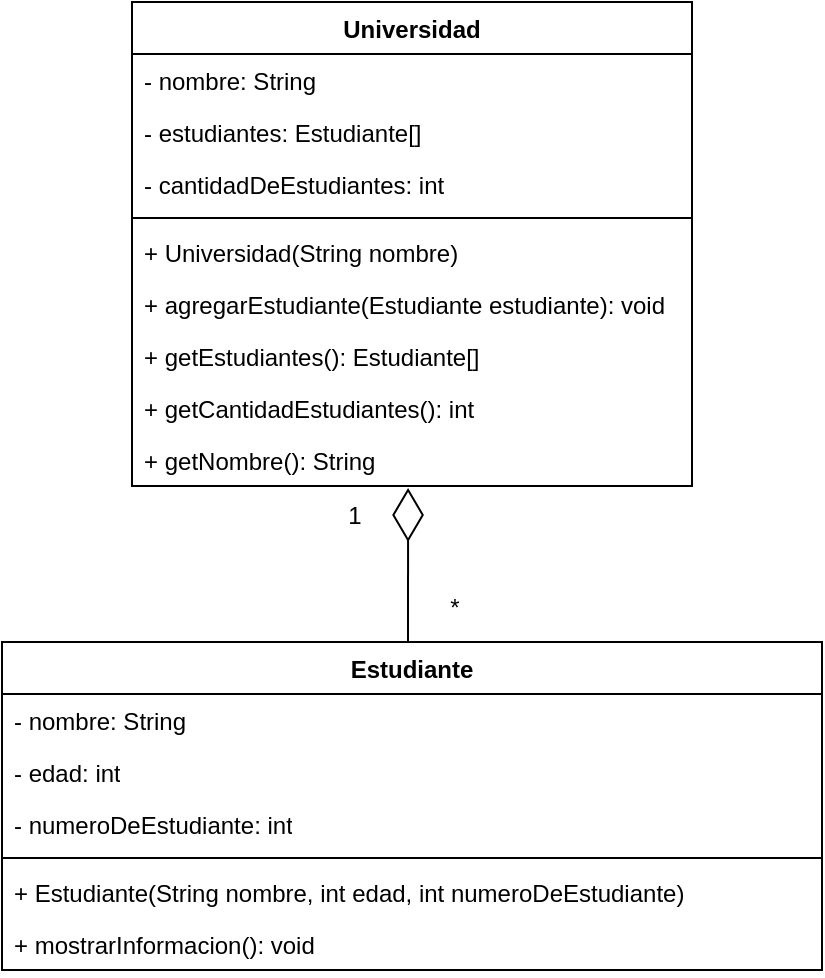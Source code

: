 <mxfile version="21.3.7" type="device">
  <diagram name="Página-1" id="JZkxLVE-2ZuboixR1AyB">
    <mxGraphModel dx="1114" dy="462" grid="1" gridSize="10" guides="1" tooltips="1" connect="1" arrows="1" fold="1" page="1" pageScale="1" pageWidth="827" pageHeight="1169" math="0" shadow="0">
      <root>
        <mxCell id="0" />
        <mxCell id="1" parent="0" />
        <mxCell id="SKappxPomTD8owNMugFS-1" value="Universidad" style="swimlane;fontStyle=1;align=center;verticalAlign=top;childLayout=stackLayout;horizontal=1;startSize=26;horizontalStack=0;resizeParent=1;resizeParentMax=0;resizeLast=0;collapsible=1;marginBottom=0;whiteSpace=wrap;html=1;" vertex="1" parent="1">
          <mxGeometry x="274" y="50" width="280" height="242" as="geometry" />
        </mxCell>
        <mxCell id="SKappxPomTD8owNMugFS-2" value="- nombre: String" style="text;strokeColor=none;fillColor=none;align=left;verticalAlign=top;spacingLeft=4;spacingRight=4;overflow=hidden;rotatable=0;points=[[0,0.5],[1,0.5]];portConstraint=eastwest;whiteSpace=wrap;html=1;" vertex="1" parent="SKappxPomTD8owNMugFS-1">
          <mxGeometry y="26" width="280" height="26" as="geometry" />
        </mxCell>
        <mxCell id="SKappxPomTD8owNMugFS-9" value="- estudiantes: Estudiante[]" style="text;strokeColor=none;fillColor=none;align=left;verticalAlign=top;spacingLeft=4;spacingRight=4;overflow=hidden;rotatable=0;points=[[0,0.5],[1,0.5]];portConstraint=eastwest;whiteSpace=wrap;html=1;" vertex="1" parent="SKappxPomTD8owNMugFS-1">
          <mxGeometry y="52" width="280" height="26" as="geometry" />
        </mxCell>
        <mxCell id="SKappxPomTD8owNMugFS-10" value="- cantidadDeEstudiantes: int" style="text;strokeColor=none;fillColor=none;align=left;verticalAlign=top;spacingLeft=4;spacingRight=4;overflow=hidden;rotatable=0;points=[[0,0.5],[1,0.5]];portConstraint=eastwest;whiteSpace=wrap;html=1;" vertex="1" parent="SKappxPomTD8owNMugFS-1">
          <mxGeometry y="78" width="280" height="26" as="geometry" />
        </mxCell>
        <mxCell id="SKappxPomTD8owNMugFS-3" value="" style="line;strokeWidth=1;fillColor=none;align=left;verticalAlign=middle;spacingTop=-1;spacingLeft=3;spacingRight=3;rotatable=0;labelPosition=right;points=[];portConstraint=eastwest;strokeColor=inherit;" vertex="1" parent="SKappxPomTD8owNMugFS-1">
          <mxGeometry y="104" width="280" height="8" as="geometry" />
        </mxCell>
        <mxCell id="SKappxPomTD8owNMugFS-4" value="+ Universidad(String nombre)" style="text;strokeColor=none;fillColor=none;align=left;verticalAlign=top;spacingLeft=4;spacingRight=4;overflow=hidden;rotatable=0;points=[[0,0.5],[1,0.5]];portConstraint=eastwest;whiteSpace=wrap;html=1;" vertex="1" parent="SKappxPomTD8owNMugFS-1">
          <mxGeometry y="112" width="280" height="26" as="geometry" />
        </mxCell>
        <mxCell id="SKappxPomTD8owNMugFS-11" value="+ agregarEstudiante(Estudiante estudiante): void" style="text;strokeColor=none;fillColor=none;align=left;verticalAlign=top;spacingLeft=4;spacingRight=4;overflow=hidden;rotatable=0;points=[[0,0.5],[1,0.5]];portConstraint=eastwest;whiteSpace=wrap;html=1;" vertex="1" parent="SKappxPomTD8owNMugFS-1">
          <mxGeometry y="138" width="280" height="26" as="geometry" />
        </mxCell>
        <mxCell id="SKappxPomTD8owNMugFS-13" value="+ getEstudiantes(): Estudiante[]" style="text;strokeColor=none;fillColor=none;align=left;verticalAlign=top;spacingLeft=4;spacingRight=4;overflow=hidden;rotatable=0;points=[[0,0.5],[1,0.5]];portConstraint=eastwest;whiteSpace=wrap;html=1;" vertex="1" parent="SKappxPomTD8owNMugFS-1">
          <mxGeometry y="164" width="280" height="26" as="geometry" />
        </mxCell>
        <mxCell id="SKappxPomTD8owNMugFS-14" value="+ getCantidadEstudiantes(): int" style="text;strokeColor=none;fillColor=none;align=left;verticalAlign=top;spacingLeft=4;spacingRight=4;overflow=hidden;rotatable=0;points=[[0,0.5],[1,0.5]];portConstraint=eastwest;whiteSpace=wrap;html=1;" vertex="1" parent="SKappxPomTD8owNMugFS-1">
          <mxGeometry y="190" width="280" height="26" as="geometry" />
        </mxCell>
        <mxCell id="SKappxPomTD8owNMugFS-20" value="+ getNombre(): String" style="text;strokeColor=none;fillColor=none;align=left;verticalAlign=top;spacingLeft=4;spacingRight=4;overflow=hidden;rotatable=0;points=[[0,0.5],[1,0.5]];portConstraint=eastwest;whiteSpace=wrap;html=1;" vertex="1" parent="SKappxPomTD8owNMugFS-1">
          <mxGeometry y="216" width="280" height="26" as="geometry" />
        </mxCell>
        <mxCell id="SKappxPomTD8owNMugFS-5" value="Estudiante" style="swimlane;fontStyle=1;align=center;verticalAlign=top;childLayout=stackLayout;horizontal=1;startSize=26;horizontalStack=0;resizeParent=1;resizeParentMax=0;resizeLast=0;collapsible=1;marginBottom=0;whiteSpace=wrap;html=1;" vertex="1" parent="1">
          <mxGeometry x="209" y="370" width="410" height="164" as="geometry" />
        </mxCell>
        <mxCell id="SKappxPomTD8owNMugFS-6" value="- nombre: String" style="text;strokeColor=none;fillColor=none;align=left;verticalAlign=top;spacingLeft=4;spacingRight=4;overflow=hidden;rotatable=0;points=[[0,0.5],[1,0.5]];portConstraint=eastwest;whiteSpace=wrap;html=1;" vertex="1" parent="SKappxPomTD8owNMugFS-5">
          <mxGeometry y="26" width="410" height="26" as="geometry" />
        </mxCell>
        <mxCell id="SKappxPomTD8owNMugFS-15" value="- edad: int" style="text;strokeColor=none;fillColor=none;align=left;verticalAlign=top;spacingLeft=4;spacingRight=4;overflow=hidden;rotatable=0;points=[[0,0.5],[1,0.5]];portConstraint=eastwest;whiteSpace=wrap;html=1;" vertex="1" parent="SKappxPomTD8owNMugFS-5">
          <mxGeometry y="52" width="410" height="26" as="geometry" />
        </mxCell>
        <mxCell id="SKappxPomTD8owNMugFS-16" value="- numeroDeEstudiante: int" style="text;strokeColor=none;fillColor=none;align=left;verticalAlign=top;spacingLeft=4;spacingRight=4;overflow=hidden;rotatable=0;points=[[0,0.5],[1,0.5]];portConstraint=eastwest;whiteSpace=wrap;html=1;" vertex="1" parent="SKappxPomTD8owNMugFS-5">
          <mxGeometry y="78" width="410" height="26" as="geometry" />
        </mxCell>
        <mxCell id="SKappxPomTD8owNMugFS-7" value="" style="line;strokeWidth=1;fillColor=none;align=left;verticalAlign=middle;spacingTop=-1;spacingLeft=3;spacingRight=3;rotatable=0;labelPosition=right;points=[];portConstraint=eastwest;strokeColor=inherit;" vertex="1" parent="SKappxPomTD8owNMugFS-5">
          <mxGeometry y="104" width="410" height="8" as="geometry" />
        </mxCell>
        <mxCell id="SKappxPomTD8owNMugFS-8" value="+ Estudiante(String nombre, int edad, int numeroDeEstudiante)" style="text;strokeColor=none;fillColor=none;align=left;verticalAlign=top;spacingLeft=4;spacingRight=4;overflow=hidden;rotatable=0;points=[[0,0.5],[1,0.5]];portConstraint=eastwest;whiteSpace=wrap;html=1;" vertex="1" parent="SKappxPomTD8owNMugFS-5">
          <mxGeometry y="112" width="410" height="26" as="geometry" />
        </mxCell>
        <mxCell id="SKappxPomTD8owNMugFS-21" value="+ mostrarInformacion(): void" style="text;strokeColor=none;fillColor=none;align=left;verticalAlign=top;spacingLeft=4;spacingRight=4;overflow=hidden;rotatable=0;points=[[0,0.5],[1,0.5]];portConstraint=eastwest;whiteSpace=wrap;html=1;" vertex="1" parent="SKappxPomTD8owNMugFS-5">
          <mxGeometry y="138" width="410" height="26" as="geometry" />
        </mxCell>
        <mxCell id="SKappxPomTD8owNMugFS-17" value="" style="endArrow=diamondThin;endFill=0;endSize=24;html=1;rounded=0;entryX=0.493;entryY=1.038;entryDx=0;entryDy=0;entryPerimeter=0;" edge="1" parent="1" target="SKappxPomTD8owNMugFS-20">
          <mxGeometry width="160" relative="1" as="geometry">
            <mxPoint x="412" y="370" as="sourcePoint" />
            <mxPoint x="420" y="300" as="targetPoint" />
          </mxGeometry>
        </mxCell>
        <mxCell id="SKappxPomTD8owNMugFS-18" value="1" style="text;html=1;align=center;verticalAlign=middle;resizable=0;points=[];autosize=1;strokeColor=none;fillColor=none;" vertex="1" parent="1">
          <mxGeometry x="370" y="292" width="30" height="30" as="geometry" />
        </mxCell>
        <mxCell id="SKappxPomTD8owNMugFS-19" value="*" style="text;html=1;align=center;verticalAlign=middle;resizable=0;points=[];autosize=1;strokeColor=none;fillColor=none;" vertex="1" parent="1">
          <mxGeometry x="420" y="338" width="30" height="30" as="geometry" />
        </mxCell>
      </root>
    </mxGraphModel>
  </diagram>
</mxfile>
